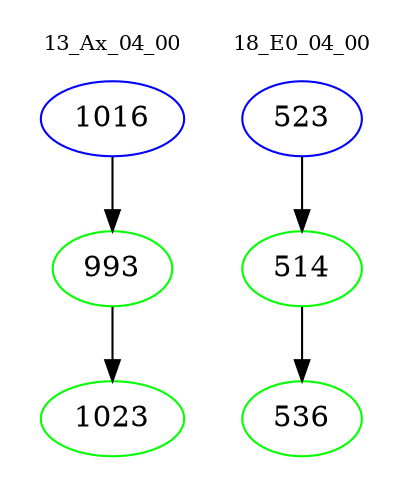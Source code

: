 digraph{
subgraph cluster_0 {
color = white
label = "13_Ax_04_00";
fontsize=10;
T0_1016 [label="1016", color="blue"]
T0_1016 -> T0_993 [color="black"]
T0_993 [label="993", color="green"]
T0_993 -> T0_1023 [color="black"]
T0_1023 [label="1023", color="green"]
}
subgraph cluster_1 {
color = white
label = "18_E0_04_00";
fontsize=10;
T1_523 [label="523", color="blue"]
T1_523 -> T1_514 [color="black"]
T1_514 [label="514", color="green"]
T1_514 -> T1_536 [color="black"]
T1_536 [label="536", color="green"]
}
}
